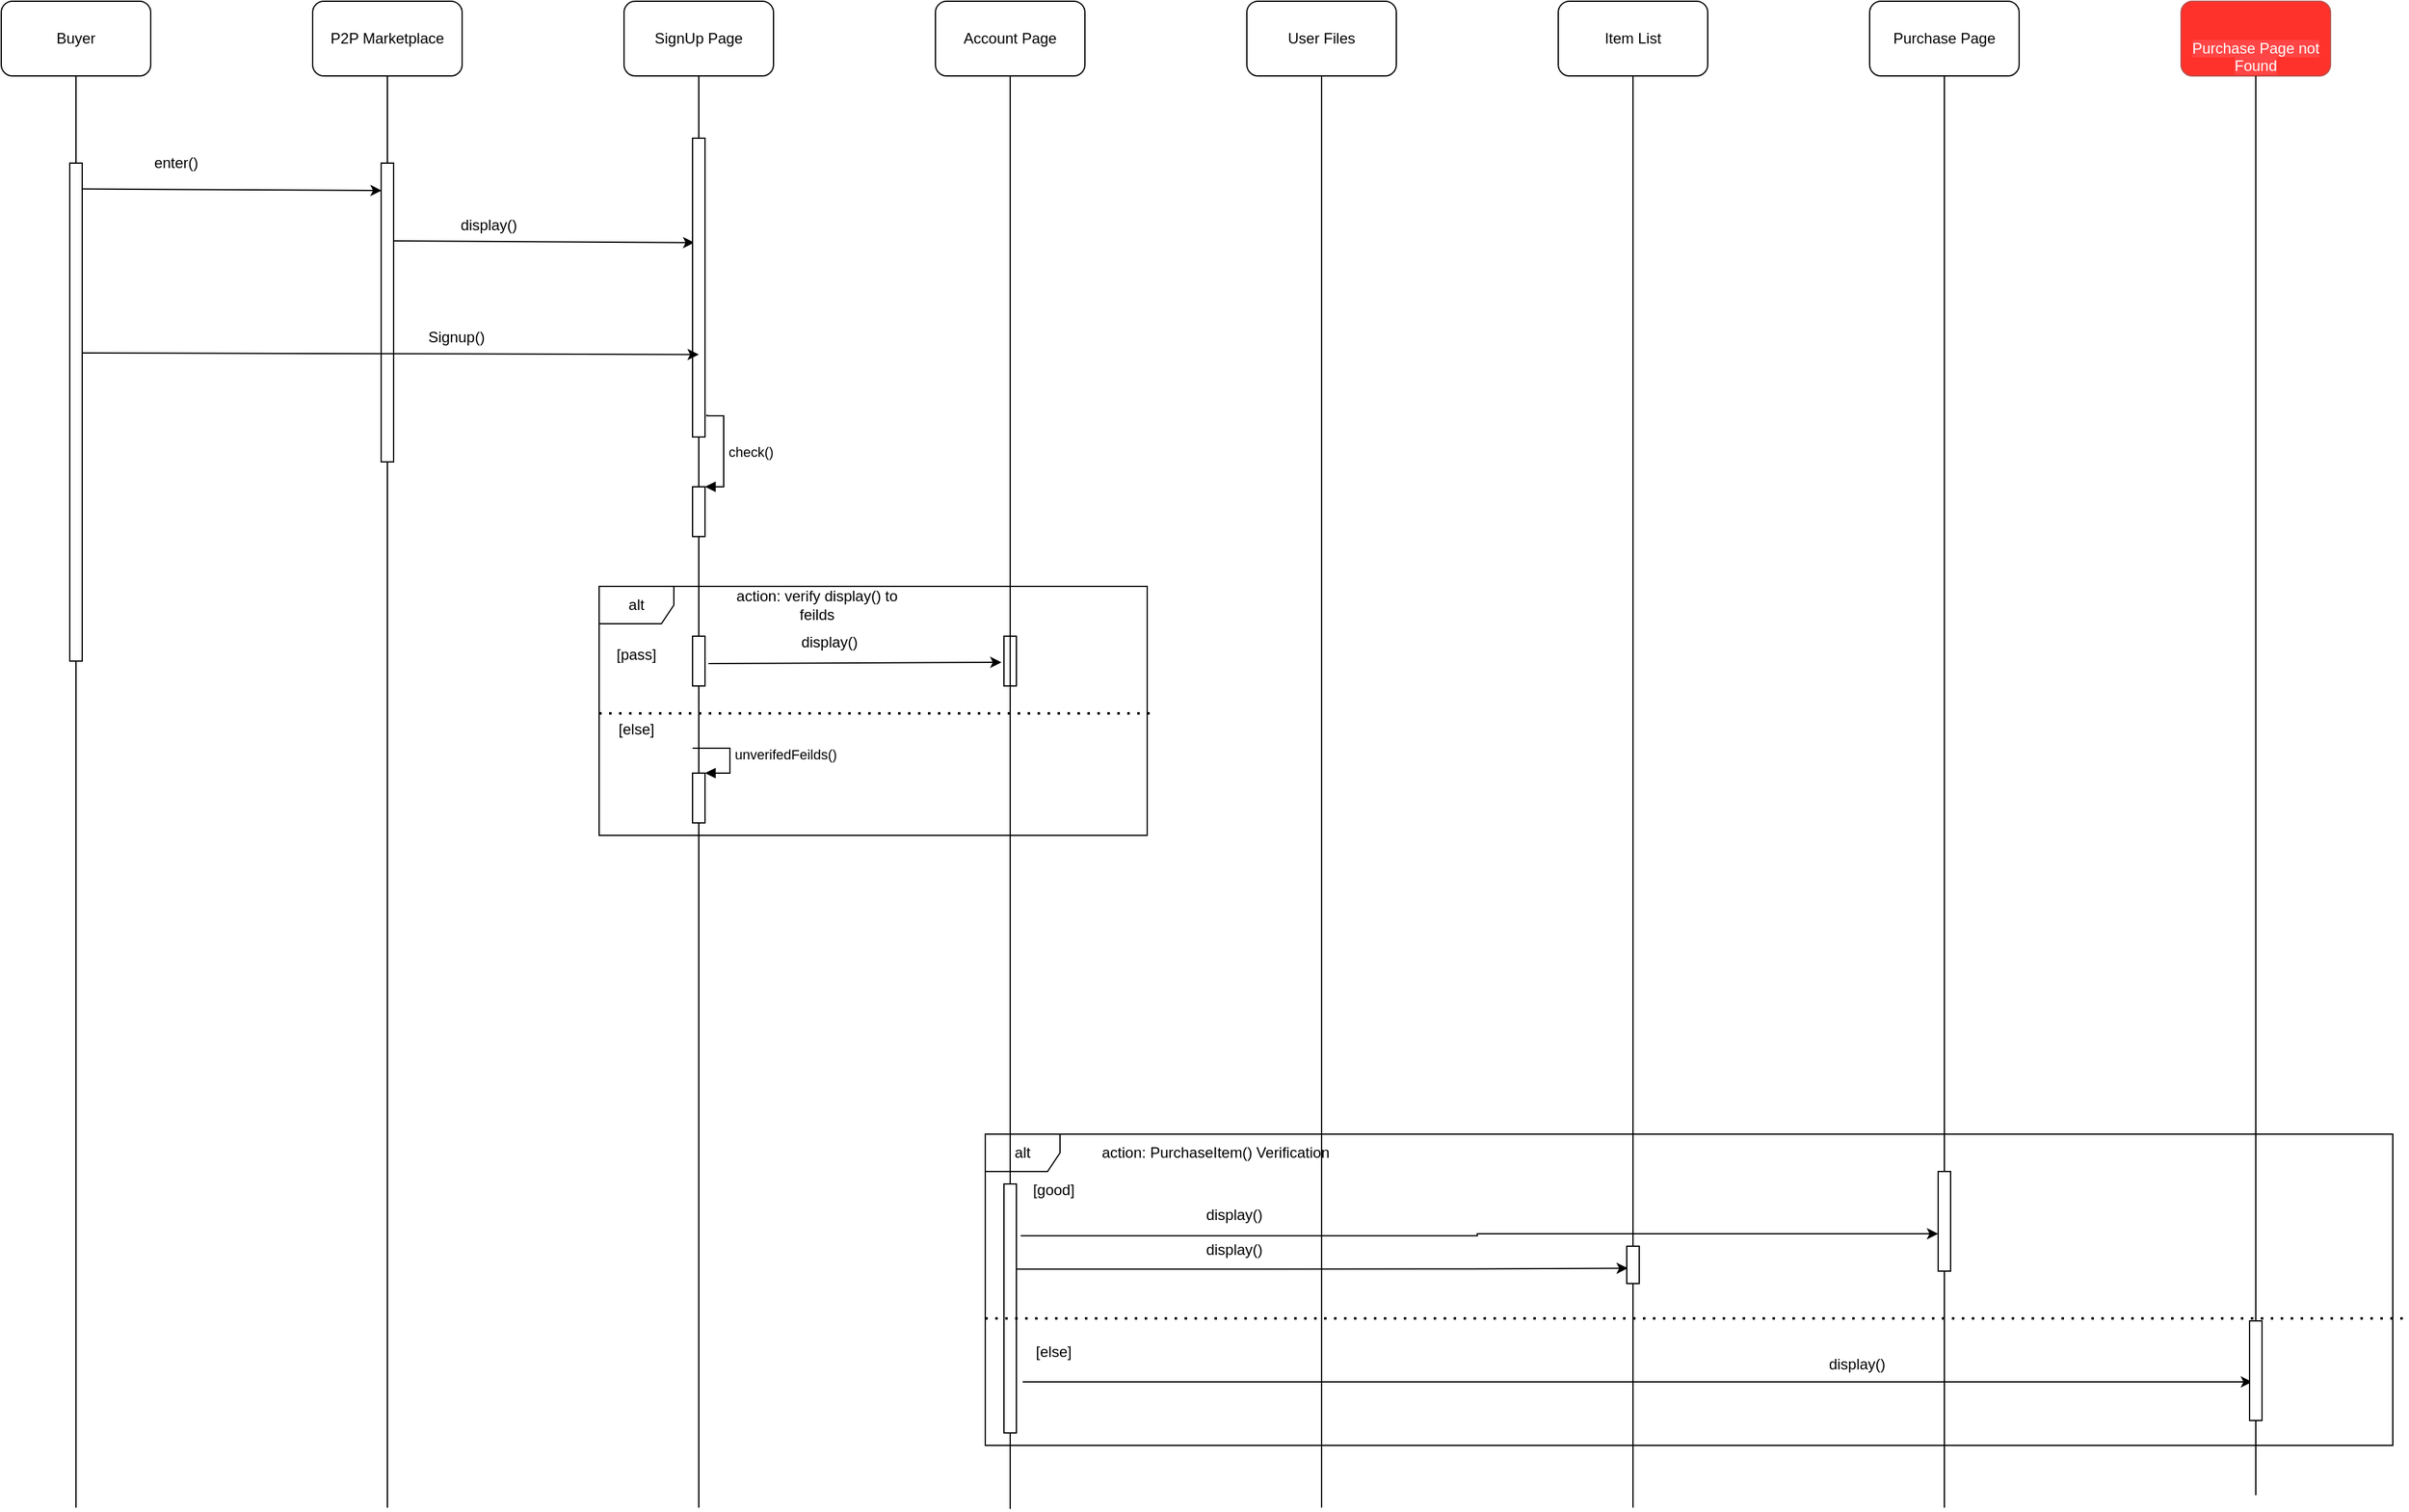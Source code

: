 <mxfile version="15.5.2" type="device"><diagram id="7hhJeqoZDtoeQFbL2XRa" name="Page-1"><mxGraphModel dx="2844" dy="1524" grid="1" gridSize="10" guides="1" tooltips="1" connect="1" arrows="1" fold="1" page="1" pageScale="1" pageWidth="850" pageHeight="1100" math="0" shadow="0"><root><mxCell id="0"/><mxCell id="1" parent="0"/><mxCell id="XWkhOE6T6Lb4gwaYeH1P-1" value="alt" style="shape=umlFrame;whiteSpace=wrap;html=1;" vertex="1" parent="1"><mxGeometry x="900" y="960" width="1130" height="250" as="geometry"/></mxCell><mxCell id="XWkhOE6T6Lb4gwaYeH1P-2" value="Buyer" style="rounded=1;whiteSpace=wrap;html=1;" vertex="1" parent="1"><mxGeometry x="110" y="50" width="120" height="60" as="geometry"/></mxCell><mxCell id="XWkhOE6T6Lb4gwaYeH1P-3" value="" style="endArrow=none;html=1;rounded=0;entryX=0.5;entryY=1;entryDx=0;entryDy=0;startArrow=none;" edge="1" parent="1" source="XWkhOE6T6Lb4gwaYeH1P-18" target="XWkhOE6T6Lb4gwaYeH1P-2"><mxGeometry width="50" height="50" relative="1" as="geometry"><mxPoint x="170" y="1001.176" as="sourcePoint"/><mxPoint x="370" y="430" as="targetPoint"/></mxGeometry></mxCell><mxCell id="XWkhOE6T6Lb4gwaYeH1P-4" value="P2P Marketplace" style="rounded=1;whiteSpace=wrap;html=1;" vertex="1" parent="1"><mxGeometry x="360" y="50" width="120" height="60" as="geometry"/></mxCell><mxCell id="XWkhOE6T6Lb4gwaYeH1P-5" value="" style="endArrow=none;html=1;rounded=0;entryX=0.5;entryY=1;entryDx=0;entryDy=0;startArrow=none;" edge="1" parent="1" source="XWkhOE6T6Lb4gwaYeH1P-20" target="XWkhOE6T6Lb4gwaYeH1P-4"><mxGeometry width="50" height="50" relative="1" as="geometry"><mxPoint x="420" y="1001.176" as="sourcePoint"/><mxPoint x="620" y="430" as="targetPoint"/></mxGeometry></mxCell><mxCell id="XWkhOE6T6Lb4gwaYeH1P-6" value="SignUp Page" style="rounded=1;whiteSpace=wrap;html=1;" vertex="1" parent="1"><mxGeometry x="610" y="50" width="120" height="60" as="geometry"/></mxCell><mxCell id="XWkhOE6T6Lb4gwaYeH1P-7" value="" style="endArrow=none;html=1;rounded=0;entryX=0.5;entryY=1;entryDx=0;entryDy=0;startArrow=none;" edge="1" parent="1" source="XWkhOE6T6Lb4gwaYeH1P-26" target="XWkhOE6T6Lb4gwaYeH1P-6"><mxGeometry width="50" height="50" relative="1" as="geometry"><mxPoint x="670" y="1001.176" as="sourcePoint"/><mxPoint x="870" y="430" as="targetPoint"/></mxGeometry></mxCell><mxCell id="XWkhOE6T6Lb4gwaYeH1P-8" value="Account Page" style="rounded=1;whiteSpace=wrap;html=1;" vertex="1" parent="1"><mxGeometry x="860" y="50" width="120" height="60" as="geometry"/></mxCell><mxCell id="XWkhOE6T6Lb4gwaYeH1P-10" value="User Files" style="rounded=1;whiteSpace=wrap;html=1;" vertex="1" parent="1"><mxGeometry x="1110" y="50" width="120" height="60" as="geometry"/></mxCell><mxCell id="XWkhOE6T6Lb4gwaYeH1P-12" value="Item List" style="rounded=1;whiteSpace=wrap;html=1;" vertex="1" parent="1"><mxGeometry x="1360" y="50" width="120" height="60" as="geometry"/></mxCell><mxCell id="XWkhOE6T6Lb4gwaYeH1P-14" value="Purchase Page" style="rounded=1;whiteSpace=wrap;html=1;" vertex="1" parent="1"><mxGeometry x="1610" y="50" width="120" height="60" as="geometry"/></mxCell><mxCell id="XWkhOE6T6Lb4gwaYeH1P-15" value="" style="endArrow=none;html=1;rounded=0;entryX=0.5;entryY=1;entryDx=0;entryDy=0;startArrow=none;" edge="1" parent="1" source="XWkhOE6T6Lb4gwaYeH1P-58" target="XWkhOE6T6Lb4gwaYeH1P-14"><mxGeometry width="50" height="50" relative="1" as="geometry"><mxPoint x="1670" y="1001.176" as="sourcePoint"/><mxPoint x="1870" y="430" as="targetPoint"/></mxGeometry></mxCell><mxCell id="XWkhOE6T6Lb4gwaYeH1P-16" value="&lt;br&gt;&lt;br&gt;&lt;font color=&quot;#ffffff&quot; style=&quot;background-color: rgb(255 , 69 , 69)&quot;&gt;&lt;span style=&quot;font-family: &amp;#34;helvetica&amp;#34; ; font-size: 12px ; font-style: normal ; font-weight: 400 ; letter-spacing: normal ; text-align: center ; text-indent: 0px ; text-transform: none ; word-spacing: 0px ; display: inline ; float: none&quot;&gt;Purchase Page not Found&lt;/span&gt;&lt;br&gt;&lt;/font&gt;" style="rounded=1;whiteSpace=wrap;html=1;fillColor=#FF322B;strokeColor=#b85450;" vertex="1" parent="1"><mxGeometry x="1860" y="50" width="120" height="60" as="geometry"/></mxCell><mxCell id="XWkhOE6T6Lb4gwaYeH1P-17" value="" style="endArrow=none;html=1;rounded=0;entryX=0.5;entryY=1;entryDx=0;entryDy=0;startArrow=none;" edge="1" parent="1" source="XWkhOE6T6Lb4gwaYeH1P-72" target="XWkhOE6T6Lb4gwaYeH1P-16"><mxGeometry width="50" height="50" relative="1" as="geometry"><mxPoint x="1920" y="1250" as="sourcePoint"/><mxPoint x="2120" y="430" as="targetPoint"/></mxGeometry></mxCell><mxCell id="XWkhOE6T6Lb4gwaYeH1P-18" value="" style="html=1;points=[];perimeter=orthogonalPerimeter;" vertex="1" parent="1"><mxGeometry x="165" y="180" width="10" height="400" as="geometry"/></mxCell><mxCell id="XWkhOE6T6Lb4gwaYeH1P-19" value="" style="endArrow=none;html=1;rounded=0;entryX=0.5;entryY=1;entryDx=0;entryDy=0;" edge="1" parent="1" target="XWkhOE6T6Lb4gwaYeH1P-18"><mxGeometry width="50" height="50" relative="1" as="geometry"><mxPoint x="170" y="1260" as="sourcePoint"/><mxPoint x="170" y="110" as="targetPoint"/></mxGeometry></mxCell><mxCell id="XWkhOE6T6Lb4gwaYeH1P-20" value="" style="html=1;points=[];perimeter=orthogonalPerimeter;" vertex="1" parent="1"><mxGeometry x="415" y="180" width="10" height="240" as="geometry"/></mxCell><mxCell id="XWkhOE6T6Lb4gwaYeH1P-21" value="" style="endArrow=none;html=1;rounded=0;entryX=0.5;entryY=1;entryDx=0;entryDy=0;" edge="1" parent="1" target="XWkhOE6T6Lb4gwaYeH1P-20"><mxGeometry width="50" height="50" relative="1" as="geometry"><mxPoint x="420" y="1260" as="sourcePoint"/><mxPoint x="420" y="110" as="targetPoint"/></mxGeometry></mxCell><mxCell id="XWkhOE6T6Lb4gwaYeH1P-22" value="" style="endArrow=classic;html=1;rounded=0;exitX=0.945;exitY=0.052;exitDx=0;exitDy=0;exitPerimeter=0;entryX=0.041;entryY=0.092;entryDx=0;entryDy=0;entryPerimeter=0;" edge="1" parent="1" source="XWkhOE6T6Lb4gwaYeH1P-18" target="XWkhOE6T6Lb4gwaYeH1P-20"><mxGeometry width="50" height="50" relative="1" as="geometry"><mxPoint x="210" y="230" as="sourcePoint"/><mxPoint x="260" y="180" as="targetPoint"/></mxGeometry></mxCell><mxCell id="XWkhOE6T6Lb4gwaYeH1P-23" value="enter()" style="text;html=1;align=center;verticalAlign=middle;resizable=0;points=[];autosize=1;strokeColor=none;fillColor=none;" vertex="1" parent="1"><mxGeometry x="225" y="170" width="50" height="20" as="geometry"/></mxCell><mxCell id="XWkhOE6T6Lb4gwaYeH1P-24" value="" style="endArrow=classic;html=1;rounded=0;exitX=0.945;exitY=0.052;exitDx=0;exitDy=0;exitPerimeter=0;entryX=0.083;entryY=0.058;entryDx=0;entryDy=0;entryPerimeter=0;" edge="1" parent="1"><mxGeometry width="50" height="50" relative="1" as="geometry"><mxPoint x="425" y="242.48" as="sourcePoint"/><mxPoint x="666.38" y="243.92" as="targetPoint"/></mxGeometry></mxCell><mxCell id="XWkhOE6T6Lb4gwaYeH1P-25" value="display()" style="text;html=1;align=center;verticalAlign=middle;resizable=0;points=[];autosize=1;strokeColor=none;fillColor=none;" vertex="1" parent="1"><mxGeometry x="470.55" y="220" width="60" height="20" as="geometry"/></mxCell><mxCell id="XWkhOE6T6Lb4gwaYeH1P-26" value="" style="html=1;points=[];perimeter=orthogonalPerimeter;" vertex="1" parent="1"><mxGeometry x="665" y="160" width="10" height="240" as="geometry"/></mxCell><mxCell id="XWkhOE6T6Lb4gwaYeH1P-27" value="" style="endArrow=none;html=1;rounded=0;entryX=0.5;entryY=1;entryDx=0;entryDy=0;" edge="1" parent="1" target="XWkhOE6T6Lb4gwaYeH1P-26"><mxGeometry width="50" height="50" relative="1" as="geometry"><mxPoint x="670" y="1260" as="sourcePoint"/><mxPoint x="670" y="110" as="targetPoint"/></mxGeometry></mxCell><mxCell id="XWkhOE6T6Lb4gwaYeH1P-28" value="" style="endArrow=classic;html=1;rounded=0;exitX=0.945;exitY=0.052;exitDx=0;exitDy=0;exitPerimeter=0;entryX=0.5;entryY=0.724;entryDx=0;entryDy=0;entryPerimeter=0;" edge="1" parent="1" target="XWkhOE6T6Lb4gwaYeH1P-26"><mxGeometry width="50" height="50" relative="1" as="geometry"><mxPoint x="175" y="332.48" as="sourcePoint"/><mxPoint x="416.38" y="333.92" as="targetPoint"/></mxGeometry></mxCell><mxCell id="XWkhOE6T6Lb4gwaYeH1P-29" value="Signup()" style="text;html=1;align=center;verticalAlign=middle;resizable=0;points=[];autosize=1;strokeColor=none;fillColor=none;" vertex="1" parent="1"><mxGeometry x="445" y="310" width="60" height="20" as="geometry"/></mxCell><mxCell id="XWkhOE6T6Lb4gwaYeH1P-30" value="" style="html=1;points=[];perimeter=orthogonalPerimeter;" vertex="1" parent="1"><mxGeometry x="665" y="440" width="10" height="40" as="geometry"/></mxCell><mxCell id="XWkhOE6T6Lb4gwaYeH1P-31" value="check()" style="edgeStyle=orthogonalEdgeStyle;html=1;align=left;spacingLeft=2;endArrow=block;rounded=0;entryX=1;entryY=0;exitX=1.159;exitY=0.925;exitDx=0;exitDy=0;exitPerimeter=0;" edge="1" parent="1" source="XWkhOE6T6Lb4gwaYeH1P-26" target="XWkhOE6T6Lb4gwaYeH1P-30"><mxGeometry relative="1" as="geometry"><mxPoint x="670" y="420" as="sourcePoint"/><Array as="points"><mxPoint x="690" y="383"/><mxPoint x="690" y="440"/></Array></mxGeometry></mxCell><mxCell id="XWkhOE6T6Lb4gwaYeH1P-32" value="alt" style="shape=umlFrame;whiteSpace=wrap;html=1;" vertex="1" parent="1"><mxGeometry x="590" y="520" width="440" height="200" as="geometry"/></mxCell><mxCell id="XWkhOE6T6Lb4gwaYeH1P-33" value="" style="endArrow=none;dashed=1;html=1;dashPattern=1 3;strokeWidth=2;rounded=0;entryX=1.007;entryY=0.51;entryDx=0;entryDy=0;entryPerimeter=0;" edge="1" parent="1" target="XWkhOE6T6Lb4gwaYeH1P-32"><mxGeometry width="50" height="50" relative="1" as="geometry"><mxPoint x="590" y="622.0" as="sourcePoint"/><mxPoint x="680" y="590" as="targetPoint"/></mxGeometry></mxCell><mxCell id="XWkhOE6T6Lb4gwaYeH1P-34" value="[pass]" style="text;html=1;strokeColor=none;fillColor=none;align=center;verticalAlign=middle;whiteSpace=wrap;rounded=0;" vertex="1" parent="1"><mxGeometry x="590" y="560" width="60" height="30" as="geometry"/></mxCell><mxCell id="XWkhOE6T6Lb4gwaYeH1P-35" value="[else]" style="text;html=1;strokeColor=none;fillColor=none;align=center;verticalAlign=middle;whiteSpace=wrap;rounded=0;" vertex="1" parent="1"><mxGeometry x="590" y="620" width="60" height="30" as="geometry"/></mxCell><mxCell id="XWkhOE6T6Lb4gwaYeH1P-36" value="" style="html=1;points=[];perimeter=orthogonalPerimeter;" vertex="1" parent="1"><mxGeometry x="665" y="670" width="10" height="40" as="geometry"/></mxCell><mxCell id="XWkhOE6T6Lb4gwaYeH1P-37" value="unverifedFeilds()" style="edgeStyle=orthogonalEdgeStyle;html=1;align=left;spacingLeft=2;endArrow=block;rounded=0;entryX=1;entryY=0;" edge="1" parent="1" target="XWkhOE6T6Lb4gwaYeH1P-36"><mxGeometry relative="1" as="geometry"><mxPoint x="665" y="650" as="sourcePoint"/><Array as="points"><mxPoint x="695" y="650"/></Array></mxGeometry></mxCell><mxCell id="XWkhOE6T6Lb4gwaYeH1P-38" value="" style="html=1;points=[];perimeter=orthogonalPerimeter;" vertex="1" parent="1"><mxGeometry x="665" y="560" width="10" height="40" as="geometry"/></mxCell><mxCell id="XWkhOE6T6Lb4gwaYeH1P-39" value="" style="endArrow=classic;html=1;rounded=0;exitX=1.276;exitY=0.551;exitDx=0;exitDy=0;exitPerimeter=0;entryX=-0.2;entryY=0.525;entryDx=0;entryDy=0;entryPerimeter=0;" edge="1" parent="1" source="XWkhOE6T6Lb4gwaYeH1P-38" target="XWkhOE6T6Lb4gwaYeH1P-40"><mxGeometry width="50" height="50" relative="1" as="geometry"><mxPoint x="720" y="620" as="sourcePoint"/><mxPoint x="910" y="582" as="targetPoint"/></mxGeometry></mxCell><mxCell id="XWkhOE6T6Lb4gwaYeH1P-40" value="" style="html=1;points=[];perimeter=orthogonalPerimeter;" vertex="1" parent="1"><mxGeometry x="915" y="560" width="10" height="40" as="geometry"/></mxCell><mxCell id="XWkhOE6T6Lb4gwaYeH1P-46" value="action: verify display() to feilds" style="text;html=1;strokeColor=none;fillColor=none;align=center;verticalAlign=middle;whiteSpace=wrap;rounded=0;" vertex="1" parent="1"><mxGeometry x="690" y="520" width="150" height="30" as="geometry"/></mxCell><mxCell id="XWkhOE6T6Lb4gwaYeH1P-47" value="display()" style="text;html=1;strokeColor=none;fillColor=none;align=center;verticalAlign=middle;whiteSpace=wrap;rounded=0;" vertex="1" parent="1"><mxGeometry x="700" y="550" width="150" height="30" as="geometry"/></mxCell><mxCell id="XWkhOE6T6Lb4gwaYeH1P-58" value="" style="html=1;points=[];perimeter=orthogonalPerimeter;" vertex="1" parent="1"><mxGeometry x="1665" y="990" width="10" height="80" as="geometry"/></mxCell><mxCell id="XWkhOE6T6Lb4gwaYeH1P-59" value="" style="endArrow=none;html=1;rounded=0;entryX=0.5;entryY=1;entryDx=0;entryDy=0;" edge="1" parent="1" target="XWkhOE6T6Lb4gwaYeH1P-58"><mxGeometry width="50" height="50" relative="1" as="geometry"><mxPoint x="1670" y="1260" as="sourcePoint"/><mxPoint x="1670" y="110" as="targetPoint"/></mxGeometry></mxCell><mxCell id="XWkhOE6T6Lb4gwaYeH1P-60" style="edgeStyle=orthogonalEdgeStyle;rounded=0;orthogonalLoop=1;jettySize=auto;html=1;startArrow=none;startFill=0;entryX=0;entryY=0.625;entryDx=0;entryDy=0;entryPerimeter=0;exitX=1.343;exitY=0.208;exitDx=0;exitDy=0;exitPerimeter=0;" edge="1" parent="1" source="XWkhOE6T6Lb4gwaYeH1P-61" target="XWkhOE6T6Lb4gwaYeH1P-58"><mxGeometry relative="1" as="geometry"/></mxCell><mxCell id="XWkhOE6T6Lb4gwaYeH1P-61" value="" style="html=1;points=[];perimeter=orthogonalPerimeter;" vertex="1" parent="1"><mxGeometry x="915" y="1000" width="10" height="200" as="geometry"/></mxCell><mxCell id="XWkhOE6T6Lb4gwaYeH1P-62" value="" style="endArrow=none;html=1;rounded=0;entryX=0.5;entryY=1;entryDx=0;entryDy=0;" edge="1" parent="1" target="XWkhOE6T6Lb4gwaYeH1P-61"><mxGeometry width="50" height="50" relative="1" as="geometry"><mxPoint x="920" y="1261" as="sourcePoint"/><mxPoint x="920" y="950" as="targetPoint"/></mxGeometry></mxCell><mxCell id="XWkhOE6T6Lb4gwaYeH1P-63" value="" style="endArrow=none;dashed=1;html=1;dashPattern=1 3;strokeWidth=2;rounded=0;" edge="1" parent="1"><mxGeometry width="50" height="50" relative="1" as="geometry"><mxPoint x="900" y="1108" as="sourcePoint"/><mxPoint x="2040" y="1108" as="targetPoint"/></mxGeometry></mxCell><mxCell id="XWkhOE6T6Lb4gwaYeH1P-64" value="action: PurchaseItem() Verification" style="text;html=1;strokeColor=none;fillColor=none;align=center;verticalAlign=middle;whiteSpace=wrap;rounded=0;" vertex="1" parent="1"><mxGeometry x="970" y="960" width="230" height="30" as="geometry"/></mxCell><mxCell id="XWkhOE6T6Lb4gwaYeH1P-65" value="display()" style="text;html=1;strokeColor=none;fillColor=none;align=center;verticalAlign=middle;whiteSpace=wrap;rounded=0;" vertex="1" parent="1"><mxGeometry x="1070" y="1010" width="60" height="30" as="geometry"/></mxCell><mxCell id="XWkhOE6T6Lb4gwaYeH1P-66" value="display()" style="text;html=1;strokeColor=none;fillColor=none;align=center;verticalAlign=middle;whiteSpace=wrap;rounded=0;" vertex="1" parent="1"><mxGeometry x="1570" y="1130" width="60" height="30" as="geometry"/></mxCell><mxCell id="XWkhOE6T6Lb4gwaYeH1P-67" value="[good]" style="text;html=1;strokeColor=none;fillColor=none;align=center;verticalAlign=middle;whiteSpace=wrap;rounded=0;" vertex="1" parent="1"><mxGeometry x="925" y="990" width="60" height="30" as="geometry"/></mxCell><mxCell id="XWkhOE6T6Lb4gwaYeH1P-68" value="[else]" style="text;html=1;strokeColor=none;fillColor=none;align=center;verticalAlign=middle;whiteSpace=wrap;rounded=0;" vertex="1" parent="1"><mxGeometry x="925" y="1120" width="60" height="30" as="geometry"/></mxCell><mxCell id="XWkhOE6T6Lb4gwaYeH1P-70" value="" style="endArrow=none;html=1;rounded=0;entryX=0.5;entryY=1;entryDx=0;entryDy=0;" edge="1" parent="1"><mxGeometry width="50" height="50" relative="1" as="geometry"><mxPoint x="1420" y="1260" as="sourcePoint"/><mxPoint x="1420" y="1200" as="targetPoint"/></mxGeometry></mxCell><mxCell id="XWkhOE6T6Lb4gwaYeH1P-71" style="edgeStyle=orthogonalEdgeStyle;rounded=0;orthogonalLoop=1;jettySize=auto;html=1;startArrow=none;startFill=0;entryX=0.2;entryY=0.613;entryDx=0;entryDy=0;entryPerimeter=0;exitX=1.5;exitY=0.795;exitDx=0;exitDy=0;exitPerimeter=0;" edge="1" parent="1" target="XWkhOE6T6Lb4gwaYeH1P-72" source="XWkhOE6T6Lb4gwaYeH1P-61"><mxGeometry relative="1" as="geometry"><mxPoint x="1425" y="1159.5" as="sourcePoint"/><mxPoint x="2165" y="1159.5" as="targetPoint"/></mxGeometry></mxCell><mxCell id="XWkhOE6T6Lb4gwaYeH1P-72" value="" style="html=1;points=[];perimeter=orthogonalPerimeter;" vertex="1" parent="1"><mxGeometry x="1915" y="1110" width="10" height="80" as="geometry"/></mxCell><mxCell id="XWkhOE6T6Lb4gwaYeH1P-73" value="" style="endArrow=none;html=1;rounded=0;entryX=0.5;entryY=1;entryDx=0;entryDy=0;" edge="1" parent="1" target="XWkhOE6T6Lb4gwaYeH1P-72"><mxGeometry width="50" height="50" relative="1" as="geometry"><mxPoint x="1920" y="1250" as="sourcePoint"/><mxPoint x="1920" y="110" as="targetPoint"/></mxGeometry></mxCell><mxCell id="XWkhOE6T6Lb4gwaYeH1P-74" value="" style="group" vertex="1" connectable="0" parent="1"><mxGeometry x="1170" y="850" height="410" as="geometry"/></mxCell><mxCell id="XWkhOE6T6Lb4gwaYeH1P-11" value="" style="endArrow=none;html=1;rounded=0;entryX=0.5;entryY=1;entryDx=0;entryDy=0;startArrow=none;" edge="1" parent="XWkhOE6T6Lb4gwaYeH1P-74" target="XWkhOE6T6Lb4gwaYeH1P-10"><mxGeometry width="50" height="50" relative="1" as="geometry"><mxPoint y="10" as="sourcePoint"/><mxPoint x="200" y="-420" as="targetPoint"/></mxGeometry></mxCell><mxCell id="XWkhOE6T6Lb4gwaYeH1P-44" value="" style="endArrow=none;html=1;rounded=0;entryX=0.5;entryY=1;entryDx=0;entryDy=0;" edge="1" parent="XWkhOE6T6Lb4gwaYeH1P-74"><mxGeometry width="50" height="50" relative="1" as="geometry"><mxPoint y="410" as="sourcePoint"/><mxPoint as="targetPoint"/></mxGeometry></mxCell><mxCell id="XWkhOE6T6Lb4gwaYeH1P-76" value="" style="group" vertex="1" connectable="0" parent="1"><mxGeometry x="920" y="910" height="40" as="geometry"/></mxCell><mxCell id="XWkhOE6T6Lb4gwaYeH1P-9" value="" style="endArrow=none;html=1;rounded=0;entryX=0.5;entryY=1;entryDx=0;entryDy=0;startArrow=none;" edge="1" parent="XWkhOE6T6Lb4gwaYeH1P-76" target="XWkhOE6T6Lb4gwaYeH1P-8"><mxGeometry width="50" height="50" relative="1" as="geometry"><mxPoint as="sourcePoint"/><mxPoint x="200" y="-520" as="targetPoint"/></mxGeometry></mxCell><mxCell id="XWkhOE6T6Lb4gwaYeH1P-53" value="" style="endArrow=none;html=1;rounded=0;entryX=0.5;entryY=1;entryDx=0;entryDy=0;startArrow=none;" edge="1" parent="XWkhOE6T6Lb4gwaYeH1P-76" source="XWkhOE6T6Lb4gwaYeH1P-61"><mxGeometry width="50" height="50" relative="1" as="geometry"><mxPoint y="130" as="sourcePoint"/><mxPoint as="targetPoint"/></mxGeometry></mxCell><mxCell id="XWkhOE6T6Lb4gwaYeH1P-77" value="" style="group" vertex="1" connectable="0" parent="1"><mxGeometry x="1420" y="860" width="5" height="220" as="geometry"/></mxCell><mxCell id="XWkhOE6T6Lb4gwaYeH1P-13" value="" style="endArrow=none;html=1;rounded=0;entryX=0.5;entryY=1;entryDx=0;entryDy=0;startArrow=none;" edge="1" parent="XWkhOE6T6Lb4gwaYeH1P-77" target="XWkhOE6T6Lb4gwaYeH1P-12"><mxGeometry width="50" height="50" relative="1" as="geometry"><mxPoint y="10" as="sourcePoint"/><mxPoint x="200" y="-430" as="targetPoint"/></mxGeometry></mxCell><mxCell id="XWkhOE6T6Lb4gwaYeH1P-51" value="" style="endArrow=none;html=1;rounded=0;startArrow=none;" edge="1" parent="XWkhOE6T6Lb4gwaYeH1P-77" source="XWkhOE6T6Lb4gwaYeH1P-80"><mxGeometry width="50" height="50" relative="1" as="geometry"><mxPoint y="400" as="sourcePoint"/><mxPoint as="targetPoint"/></mxGeometry></mxCell><mxCell id="XWkhOE6T6Lb4gwaYeH1P-80" value="" style="html=1;points=[];perimeter=orthogonalPerimeter;" vertex="1" parent="XWkhOE6T6Lb4gwaYeH1P-77"><mxGeometry x="-5" y="190" width="10" height="30" as="geometry"/></mxCell><mxCell id="XWkhOE6T6Lb4gwaYeH1P-78" style="edgeStyle=orthogonalEdgeStyle;rounded=0;orthogonalLoop=1;jettySize=auto;html=1;startArrow=none;startFill=0;entryX=0.083;entryY=0.589;entryDx=0;entryDy=0;entryPerimeter=0;" edge="1" parent="1" target="XWkhOE6T6Lb4gwaYeH1P-80"><mxGeometry relative="1" as="geometry"><mxPoint x="925" y="1068.33" as="sourcePoint"/><mxPoint x="1410" y="1068" as="targetPoint"/><Array as="points"><mxPoint x="1290" y="1068"/></Array></mxGeometry></mxCell><mxCell id="XWkhOE6T6Lb4gwaYeH1P-79" value="display()" style="text;html=1;strokeColor=none;fillColor=none;align=center;verticalAlign=middle;whiteSpace=wrap;rounded=0;" vertex="1" parent="1"><mxGeometry x="1070" y="1038.33" width="60" height="30" as="geometry"/></mxCell><mxCell id="XWkhOE6T6Lb4gwaYeH1P-81" value="" style="endArrow=none;html=1;rounded=0;startArrow=none;" edge="1" parent="1" target="XWkhOE6T6Lb4gwaYeH1P-80"><mxGeometry width="50" height="50" relative="1" as="geometry"><mxPoint x="1420" y="1240" as="sourcePoint"/><mxPoint x="2840" y="1720" as="targetPoint"/></mxGeometry></mxCell></root></mxGraphModel></diagram></mxfile>